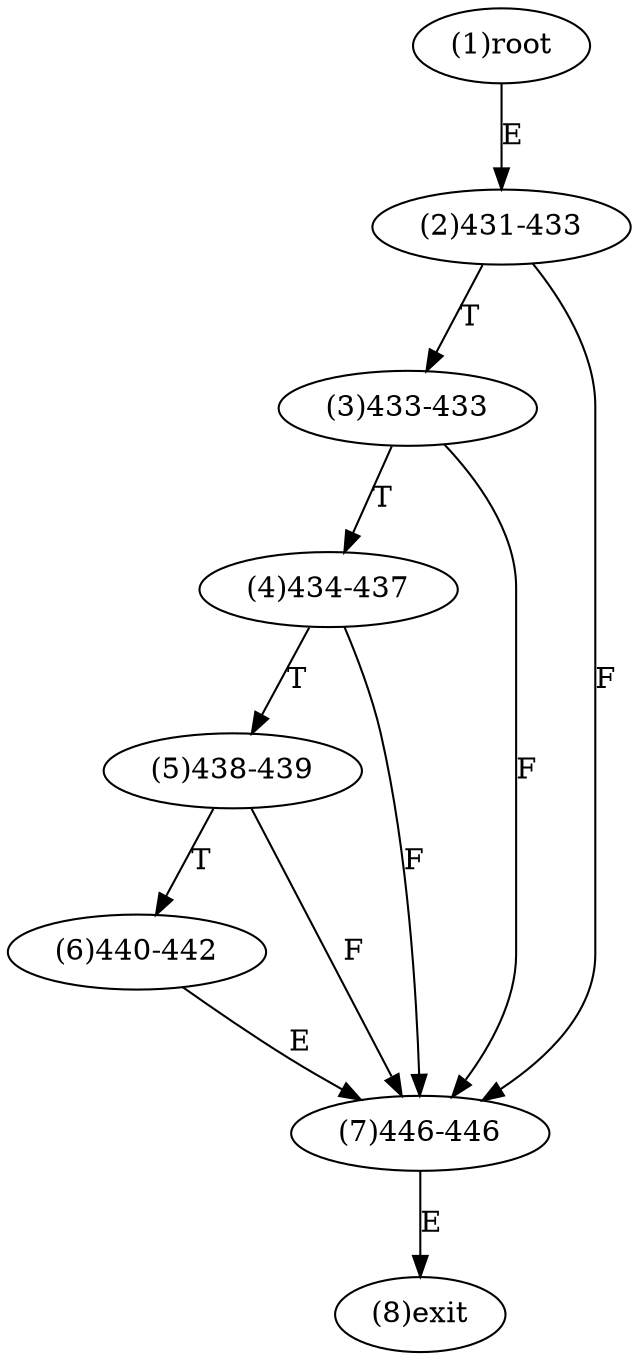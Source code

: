 digraph "" { 
1[ label="(1)root"];
2[ label="(2)431-433"];
3[ label="(3)433-433"];
4[ label="(4)434-437"];
5[ label="(5)438-439"];
6[ label="(6)440-442"];
7[ label="(7)446-446"];
8[ label="(8)exit"];
1->2[ label="E"];
2->7[ label="F"];
2->3[ label="T"];
3->7[ label="F"];
3->4[ label="T"];
4->7[ label="F"];
4->5[ label="T"];
5->7[ label="F"];
5->6[ label="T"];
6->7[ label="E"];
7->8[ label="E"];
}